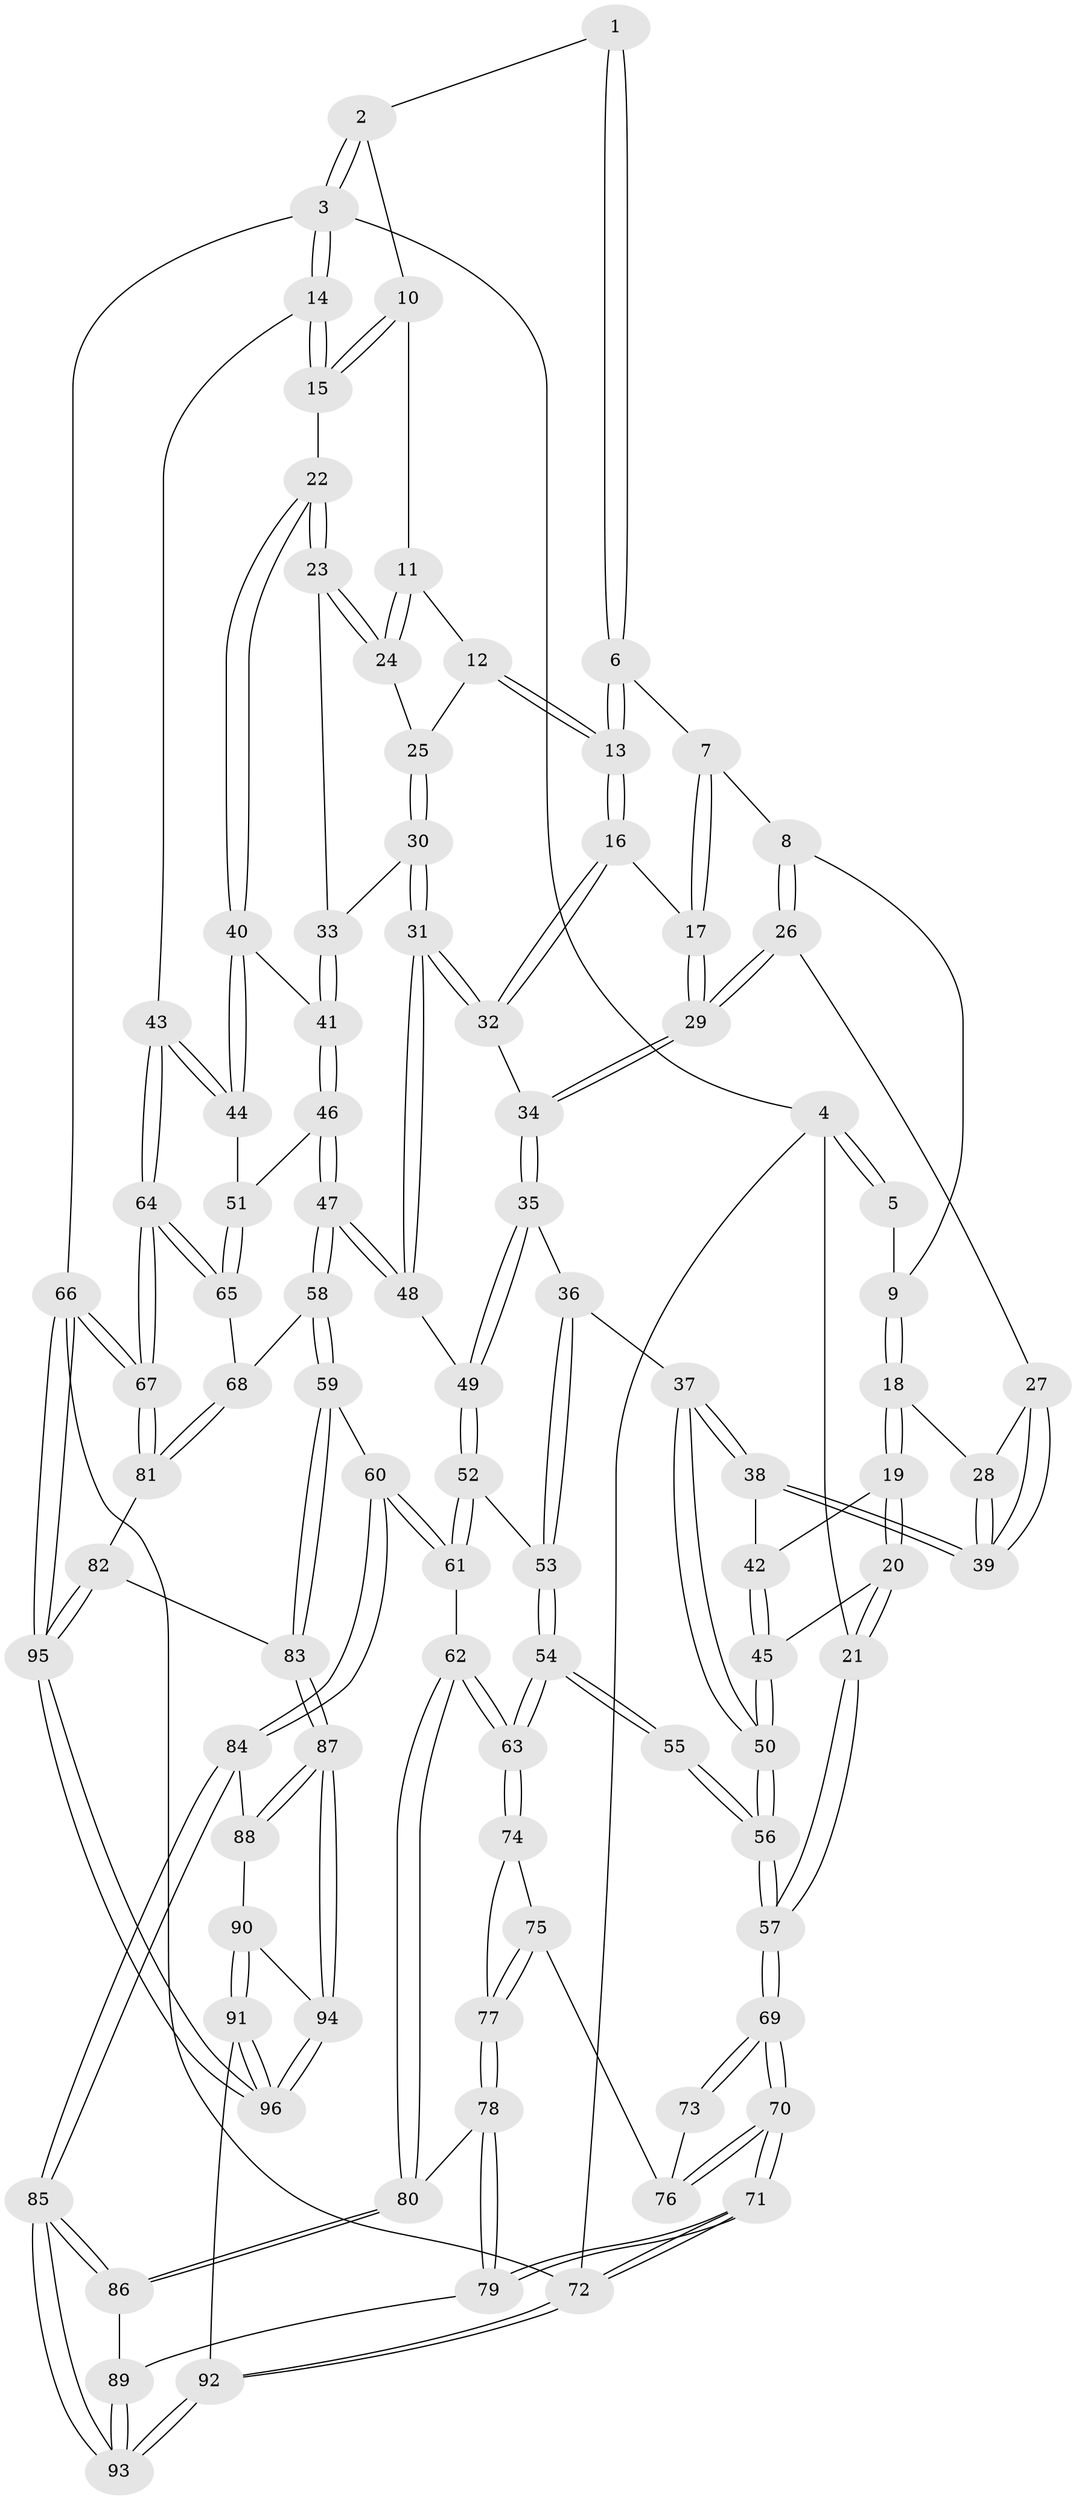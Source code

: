 // coarse degree distribution, {3: 0.15789473684210525, 2: 0.05263157894736842, 5: 0.2631578947368421, 4: 0.3157894736842105, 6: 0.13157894736842105, 8: 0.02631578947368421, 1: 0.02631578947368421, 7: 0.02631578947368421}
// Generated by graph-tools (version 1.1) at 2025/06/03/04/25 22:06:00]
// undirected, 96 vertices, 237 edges
graph export_dot {
graph [start="1"]
  node [color=gray90,style=filled];
  1 [pos="+0.4693038567917201+0"];
  2 [pos="+0.8422274021331798+0"];
  3 [pos="+1+0"];
  4 [pos="+0+0"];
  5 [pos="+0+0"];
  6 [pos="+0.4683194137827986+0"];
  7 [pos="+0.43179462703361754+0"];
  8 [pos="+0.2573308794740557+0.09154407148281808"];
  9 [pos="+0.11160237895680707+0"];
  10 [pos="+0.8210284126257613+0"];
  11 [pos="+0.7303100237764291+0.06317325665766232"];
  12 [pos="+0.7156972531555057+0.07439441380816177"];
  13 [pos="+0.5828607817169742+0.09875968061043403"];
  14 [pos="+1+0.060948123398467766"];
  15 [pos="+0.8717481924107261+0.08333852935007648"];
  16 [pos="+0.5814440594608306+0.11149998423197219"];
  17 [pos="+0.3986073834533982+0.1558916130900124"];
  18 [pos="+0.09702193461278082+0.14171995726283745"];
  19 [pos="+0.09160838029931706+0.1475771637146294"];
  20 [pos="+0+0.26708715489833784"];
  21 [pos="+0+0.29523527969600843"];
  22 [pos="+0.8704570010612336+0.15214492966867213"];
  23 [pos="+0.8128358951992779+0.16170410850658737"];
  24 [pos="+0.7768068759578156+0.13116769995853683"];
  25 [pos="+0.7173941195159242+0.14689298668214992"];
  26 [pos="+0.25790727960073906+0.0961419004933458"];
  27 [pos="+0.2399913642831668+0.12466155974490951"];
  28 [pos="+0.10851204756094755+0.14518163384106078"];
  29 [pos="+0.3835487557421783+0.18659977033711608"];
  30 [pos="+0.6998976159996555+0.22400953539329796"];
  31 [pos="+0.6389833280823832+0.29260222784205575"];
  32 [pos="+0.5867568042580944+0.1452646386823878"];
  33 [pos="+0.8019914799184893+0.169581271685721"];
  34 [pos="+0.3853239000091914+0.22307654484149297"];
  35 [pos="+0.385100299702222+0.22507716436792466"];
  36 [pos="+0.26235289950977114+0.28122498300151555"];
  37 [pos="+0.2607472668360666+0.2812930342552227"];
  38 [pos="+0.230781237371626+0.2520965511988905"];
  39 [pos="+0.22155762474769458+0.22065708969387668"];
  40 [pos="+0.8920509865889487+0.17863158799494366"];
  41 [pos="+0.7977764077150798+0.303329002533231"];
  42 [pos="+0.156518121755253+0.25682924357072384"];
  43 [pos="+1+0.29020874186083173"];
  44 [pos="+1+0.29648798316565345"];
  45 [pos="+0.05685184054355812+0.30089546372151316"];
  46 [pos="+0.736992919444713+0.40299761118186317"];
  47 [pos="+0.7338258758838624+0.4035664366617523"];
  48 [pos="+0.6350956201048554+0.33552650950049695"];
  49 [pos="+0.521001003225589+0.3665777751284036"];
  50 [pos="+0.1824836661962924+0.4050203871713691"];
  51 [pos="+0.8958592069055993+0.4137460166063274"];
  52 [pos="+0.5169566873034618+0.37174998290082545"];
  53 [pos="+0.32042601512125074+0.3620741553915139"];
  54 [pos="+0.31450914947197817+0.5794573785719888"];
  55 [pos="+0.2322515244811398+0.5316275892169497"];
  56 [pos="+0.1852698439794963+0.4674086625441063"];
  57 [pos="+0+0.47093826277665357"];
  58 [pos="+0.7219184881005779+0.5132668889974075"];
  59 [pos="+0.5949492466894722+0.6705310610709593"];
  60 [pos="+0.44719466717474965+0.6599321951448374"];
  61 [pos="+0.379719296404213+0.6148244899218078"];
  62 [pos="+0.3755431618090728+0.6150238033475781"];
  63 [pos="+0.3354105361434042+0.5967741543056008"];
  64 [pos="+1+0.6195526377224942"];
  65 [pos="+0.9419749008665622+0.6123886227463625"];
  66 [pos="+1+1"];
  67 [pos="+1+0.9471043015598529"];
  68 [pos="+0.8667497303463003+0.6785292608478367"];
  69 [pos="+0+0.47972061578819897"];
  70 [pos="+0+1"];
  71 [pos="+0+1"];
  72 [pos="+0+1"];
  73 [pos="+0.07341164395840401+0.612407349997559"];
  74 [pos="+0.253126467634+0.6450186837429762"];
  75 [pos="+0.0956715621192668+0.685098412197147"];
  76 [pos="+0.07934894125097675+0.6753933949946713"];
  77 [pos="+0.13578659118383404+0.7489472603155884"];
  78 [pos="+0.13374032530725627+0.7675880223877204"];
  79 [pos="+0.07377454769278377+0.8575845888941106"];
  80 [pos="+0.2867326900341726+0.7840474085028541"];
  81 [pos="+0.844515453776764+0.7643518906539734"];
  82 [pos="+0.7931018658764147+0.8052344936796785"];
  83 [pos="+0.7390616447241487+0.8180856704467885"];
  84 [pos="+0.4699138333287013+0.8280006827177298"];
  85 [pos="+0.2931402123277274+0.9016822492400216"];
  86 [pos="+0.2739494778639082+0.841304483826854"];
  87 [pos="+0.7067973861181458+0.8709455247962223"];
  88 [pos="+0.4707545821599702+0.8301286454103891"];
  89 [pos="+0.12727914873574012+0.8566041747107142"];
  90 [pos="+0.4716878901580451+0.8441328301746033"];
  91 [pos="+0.39783340509544607+1"];
  92 [pos="+0.3192472465676956+1"];
  93 [pos="+0.2994922032958772+0.9916394324188147"];
  94 [pos="+0.6630221598942568+0.991045583196284"];
  95 [pos="+1+1"];
  96 [pos="+0.6304979538104565+1"];
  1 -- 2;
  1 -- 6;
  1 -- 6;
  2 -- 3;
  2 -- 3;
  2 -- 10;
  3 -- 4;
  3 -- 14;
  3 -- 14;
  3 -- 66;
  4 -- 5;
  4 -- 5;
  4 -- 21;
  4 -- 72;
  5 -- 9;
  6 -- 7;
  6 -- 13;
  6 -- 13;
  7 -- 8;
  7 -- 17;
  7 -- 17;
  8 -- 9;
  8 -- 26;
  8 -- 26;
  9 -- 18;
  9 -- 18;
  10 -- 11;
  10 -- 15;
  10 -- 15;
  11 -- 12;
  11 -- 24;
  11 -- 24;
  12 -- 13;
  12 -- 13;
  12 -- 25;
  13 -- 16;
  13 -- 16;
  14 -- 15;
  14 -- 15;
  14 -- 43;
  15 -- 22;
  16 -- 17;
  16 -- 32;
  16 -- 32;
  17 -- 29;
  17 -- 29;
  18 -- 19;
  18 -- 19;
  18 -- 28;
  19 -- 20;
  19 -- 20;
  19 -- 42;
  20 -- 21;
  20 -- 21;
  20 -- 45;
  21 -- 57;
  21 -- 57;
  22 -- 23;
  22 -- 23;
  22 -- 40;
  22 -- 40;
  23 -- 24;
  23 -- 24;
  23 -- 33;
  24 -- 25;
  25 -- 30;
  25 -- 30;
  26 -- 27;
  26 -- 29;
  26 -- 29;
  27 -- 28;
  27 -- 39;
  27 -- 39;
  28 -- 39;
  28 -- 39;
  29 -- 34;
  29 -- 34;
  30 -- 31;
  30 -- 31;
  30 -- 33;
  31 -- 32;
  31 -- 32;
  31 -- 48;
  31 -- 48;
  32 -- 34;
  33 -- 41;
  33 -- 41;
  34 -- 35;
  34 -- 35;
  35 -- 36;
  35 -- 49;
  35 -- 49;
  36 -- 37;
  36 -- 53;
  36 -- 53;
  37 -- 38;
  37 -- 38;
  37 -- 50;
  37 -- 50;
  38 -- 39;
  38 -- 39;
  38 -- 42;
  40 -- 41;
  40 -- 44;
  40 -- 44;
  41 -- 46;
  41 -- 46;
  42 -- 45;
  42 -- 45;
  43 -- 44;
  43 -- 44;
  43 -- 64;
  43 -- 64;
  44 -- 51;
  45 -- 50;
  45 -- 50;
  46 -- 47;
  46 -- 47;
  46 -- 51;
  47 -- 48;
  47 -- 48;
  47 -- 58;
  47 -- 58;
  48 -- 49;
  49 -- 52;
  49 -- 52;
  50 -- 56;
  50 -- 56;
  51 -- 65;
  51 -- 65;
  52 -- 53;
  52 -- 61;
  52 -- 61;
  53 -- 54;
  53 -- 54;
  54 -- 55;
  54 -- 55;
  54 -- 63;
  54 -- 63;
  55 -- 56;
  55 -- 56;
  56 -- 57;
  56 -- 57;
  57 -- 69;
  57 -- 69;
  58 -- 59;
  58 -- 59;
  58 -- 68;
  59 -- 60;
  59 -- 83;
  59 -- 83;
  60 -- 61;
  60 -- 61;
  60 -- 84;
  60 -- 84;
  61 -- 62;
  62 -- 63;
  62 -- 63;
  62 -- 80;
  62 -- 80;
  63 -- 74;
  63 -- 74;
  64 -- 65;
  64 -- 65;
  64 -- 67;
  64 -- 67;
  65 -- 68;
  66 -- 67;
  66 -- 67;
  66 -- 95;
  66 -- 95;
  66 -- 72;
  67 -- 81;
  67 -- 81;
  68 -- 81;
  68 -- 81;
  69 -- 70;
  69 -- 70;
  69 -- 73;
  69 -- 73;
  70 -- 71;
  70 -- 71;
  70 -- 76;
  70 -- 76;
  71 -- 72;
  71 -- 72;
  71 -- 79;
  71 -- 79;
  72 -- 92;
  72 -- 92;
  73 -- 76;
  74 -- 75;
  74 -- 77;
  75 -- 76;
  75 -- 77;
  75 -- 77;
  77 -- 78;
  77 -- 78;
  78 -- 79;
  78 -- 79;
  78 -- 80;
  79 -- 89;
  80 -- 86;
  80 -- 86;
  81 -- 82;
  82 -- 83;
  82 -- 95;
  82 -- 95;
  83 -- 87;
  83 -- 87;
  84 -- 85;
  84 -- 85;
  84 -- 88;
  85 -- 86;
  85 -- 86;
  85 -- 93;
  85 -- 93;
  86 -- 89;
  87 -- 88;
  87 -- 88;
  87 -- 94;
  87 -- 94;
  88 -- 90;
  89 -- 93;
  89 -- 93;
  90 -- 91;
  90 -- 91;
  90 -- 94;
  91 -- 92;
  91 -- 96;
  91 -- 96;
  92 -- 93;
  92 -- 93;
  94 -- 96;
  94 -- 96;
  95 -- 96;
  95 -- 96;
}
